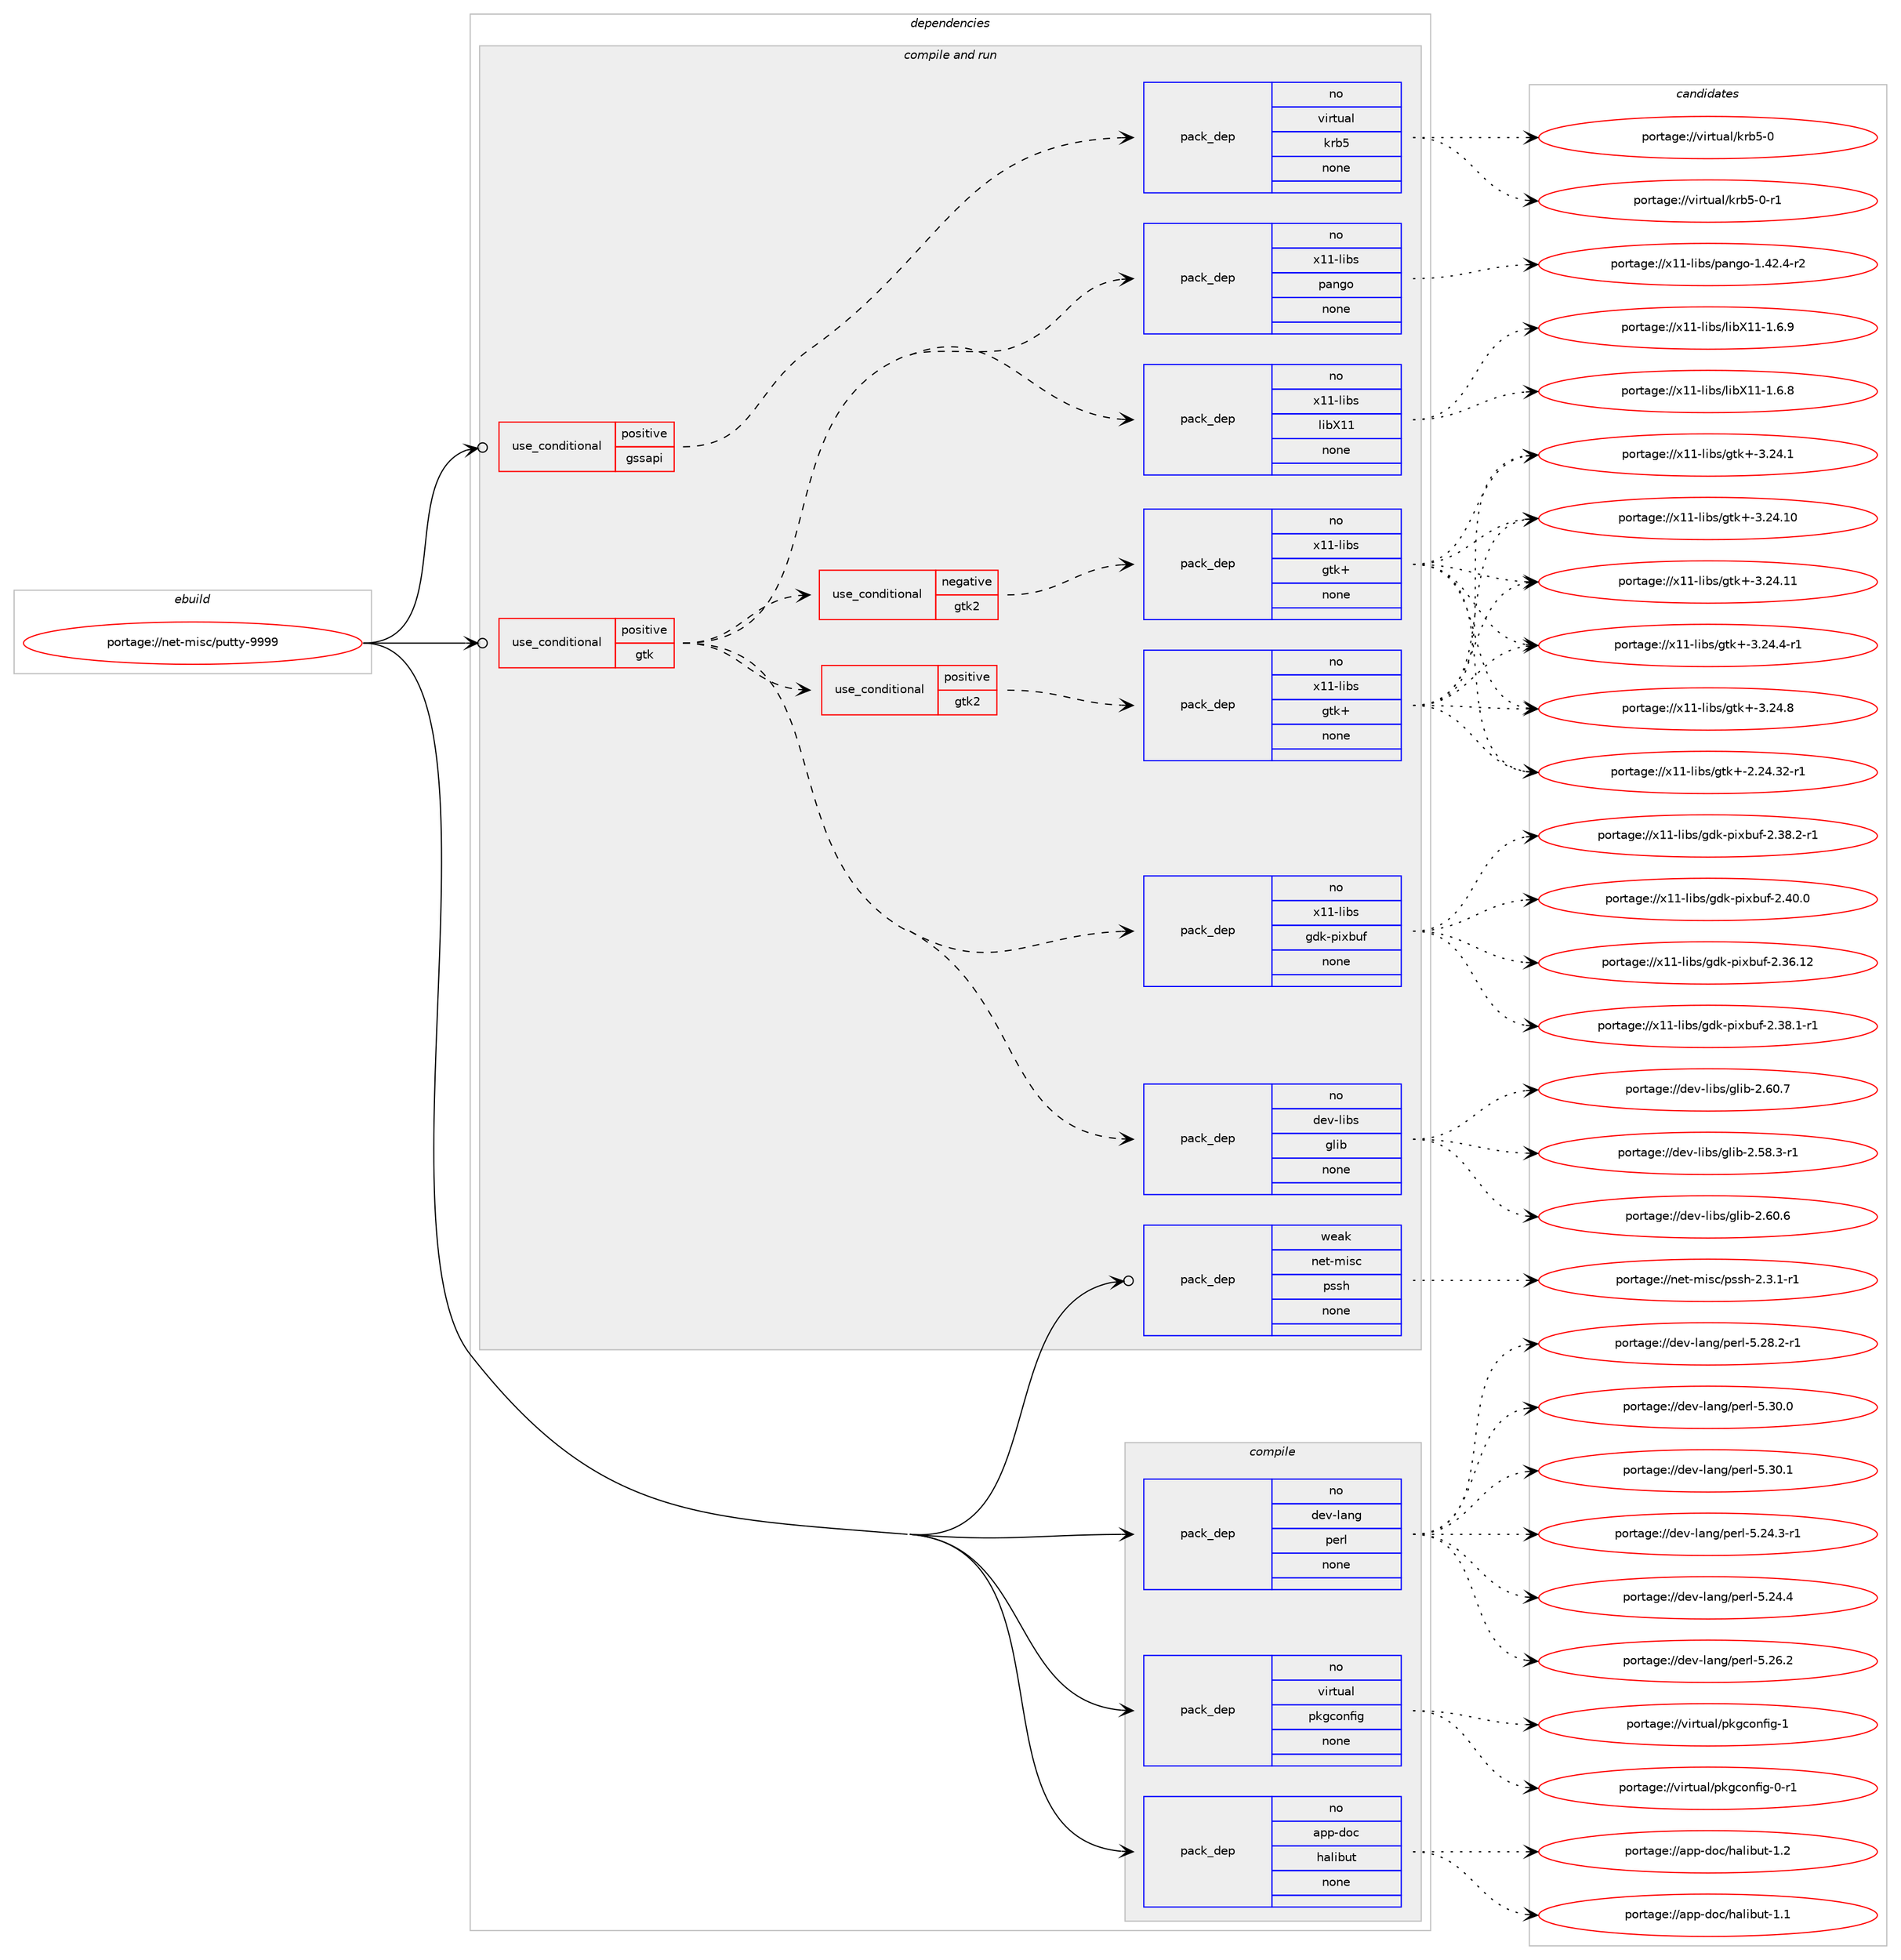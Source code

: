 digraph prolog {

# *************
# Graph options
# *************

newrank=true;
concentrate=true;
compound=true;
graph [rankdir=LR,fontname=Helvetica,fontsize=10,ranksep=1.5];#, ranksep=2.5, nodesep=0.2];
edge  [arrowhead=vee];
node  [fontname=Helvetica,fontsize=10];

# **********
# The ebuild
# **********

subgraph cluster_leftcol {
color=gray;
rank=same;
label=<<i>ebuild</i>>;
id [label="portage://net-misc/putty-9999", color=red, width=4, href="../net-misc/putty-9999.svg"];
}

# ****************
# The dependencies
# ****************

subgraph cluster_midcol {
color=gray;
label=<<i>dependencies</i>>;
subgraph cluster_compile {
fillcolor="#eeeeee";
style=filled;
label=<<i>compile</i>>;
subgraph pack270873 {
dependency369598 [label=<<TABLE BORDER="0" CELLBORDER="1" CELLSPACING="0" CELLPADDING="4" WIDTH="220"><TR><TD ROWSPAN="6" CELLPADDING="30">pack_dep</TD></TR><TR><TD WIDTH="110">no</TD></TR><TR><TD>app-doc</TD></TR><TR><TD>halibut</TD></TR><TR><TD>none</TD></TR><TR><TD></TD></TR></TABLE>>, shape=none, color=blue];
}
id:e -> dependency369598:w [weight=20,style="solid",arrowhead="vee"];
subgraph pack270874 {
dependency369599 [label=<<TABLE BORDER="0" CELLBORDER="1" CELLSPACING="0" CELLPADDING="4" WIDTH="220"><TR><TD ROWSPAN="6" CELLPADDING="30">pack_dep</TD></TR><TR><TD WIDTH="110">no</TD></TR><TR><TD>dev-lang</TD></TR><TR><TD>perl</TD></TR><TR><TD>none</TD></TR><TR><TD></TD></TR></TABLE>>, shape=none, color=blue];
}
id:e -> dependency369599:w [weight=20,style="solid",arrowhead="vee"];
subgraph pack270875 {
dependency369600 [label=<<TABLE BORDER="0" CELLBORDER="1" CELLSPACING="0" CELLPADDING="4" WIDTH="220"><TR><TD ROWSPAN="6" CELLPADDING="30">pack_dep</TD></TR><TR><TD WIDTH="110">no</TD></TR><TR><TD>virtual</TD></TR><TR><TD>pkgconfig</TD></TR><TR><TD>none</TD></TR><TR><TD></TD></TR></TABLE>>, shape=none, color=blue];
}
id:e -> dependency369600:w [weight=20,style="solid",arrowhead="vee"];
}
subgraph cluster_compileandrun {
fillcolor="#eeeeee";
style=filled;
label=<<i>compile and run</i>>;
subgraph cond92512 {
dependency369601 [label=<<TABLE BORDER="0" CELLBORDER="1" CELLSPACING="0" CELLPADDING="4"><TR><TD ROWSPAN="3" CELLPADDING="10">use_conditional</TD></TR><TR><TD>positive</TD></TR><TR><TD>gssapi</TD></TR></TABLE>>, shape=none, color=red];
subgraph pack270876 {
dependency369602 [label=<<TABLE BORDER="0" CELLBORDER="1" CELLSPACING="0" CELLPADDING="4" WIDTH="220"><TR><TD ROWSPAN="6" CELLPADDING="30">pack_dep</TD></TR><TR><TD WIDTH="110">no</TD></TR><TR><TD>virtual</TD></TR><TR><TD>krb5</TD></TR><TR><TD>none</TD></TR><TR><TD></TD></TR></TABLE>>, shape=none, color=blue];
}
dependency369601:e -> dependency369602:w [weight=20,style="dashed",arrowhead="vee"];
}
id:e -> dependency369601:w [weight=20,style="solid",arrowhead="odotvee"];
subgraph cond92513 {
dependency369603 [label=<<TABLE BORDER="0" CELLBORDER="1" CELLSPACING="0" CELLPADDING="4"><TR><TD ROWSPAN="3" CELLPADDING="10">use_conditional</TD></TR><TR><TD>positive</TD></TR><TR><TD>gtk</TD></TR></TABLE>>, shape=none, color=red];
subgraph pack270877 {
dependency369604 [label=<<TABLE BORDER="0" CELLBORDER="1" CELLSPACING="0" CELLPADDING="4" WIDTH="220"><TR><TD ROWSPAN="6" CELLPADDING="30">pack_dep</TD></TR><TR><TD WIDTH="110">no</TD></TR><TR><TD>dev-libs</TD></TR><TR><TD>glib</TD></TR><TR><TD>none</TD></TR><TR><TD></TD></TR></TABLE>>, shape=none, color=blue];
}
dependency369603:e -> dependency369604:w [weight=20,style="dashed",arrowhead="vee"];
subgraph pack270878 {
dependency369605 [label=<<TABLE BORDER="0" CELLBORDER="1" CELLSPACING="0" CELLPADDING="4" WIDTH="220"><TR><TD ROWSPAN="6" CELLPADDING="30">pack_dep</TD></TR><TR><TD WIDTH="110">no</TD></TR><TR><TD>x11-libs</TD></TR><TR><TD>gdk-pixbuf</TD></TR><TR><TD>none</TD></TR><TR><TD></TD></TR></TABLE>>, shape=none, color=blue];
}
dependency369603:e -> dependency369605:w [weight=20,style="dashed",arrowhead="vee"];
subgraph pack270879 {
dependency369606 [label=<<TABLE BORDER="0" CELLBORDER="1" CELLSPACING="0" CELLPADDING="4" WIDTH="220"><TR><TD ROWSPAN="6" CELLPADDING="30">pack_dep</TD></TR><TR><TD WIDTH="110">no</TD></TR><TR><TD>x11-libs</TD></TR><TR><TD>libX11</TD></TR><TR><TD>none</TD></TR><TR><TD></TD></TR></TABLE>>, shape=none, color=blue];
}
dependency369603:e -> dependency369606:w [weight=20,style="dashed",arrowhead="vee"];
subgraph pack270880 {
dependency369607 [label=<<TABLE BORDER="0" CELLBORDER="1" CELLSPACING="0" CELLPADDING="4" WIDTH="220"><TR><TD ROWSPAN="6" CELLPADDING="30">pack_dep</TD></TR><TR><TD WIDTH="110">no</TD></TR><TR><TD>x11-libs</TD></TR><TR><TD>pango</TD></TR><TR><TD>none</TD></TR><TR><TD></TD></TR></TABLE>>, shape=none, color=blue];
}
dependency369603:e -> dependency369607:w [weight=20,style="dashed",arrowhead="vee"];
subgraph cond92514 {
dependency369608 [label=<<TABLE BORDER="0" CELLBORDER="1" CELLSPACING="0" CELLPADDING="4"><TR><TD ROWSPAN="3" CELLPADDING="10">use_conditional</TD></TR><TR><TD>positive</TD></TR><TR><TD>gtk2</TD></TR></TABLE>>, shape=none, color=red];
subgraph pack270881 {
dependency369609 [label=<<TABLE BORDER="0" CELLBORDER="1" CELLSPACING="0" CELLPADDING="4" WIDTH="220"><TR><TD ROWSPAN="6" CELLPADDING="30">pack_dep</TD></TR><TR><TD WIDTH="110">no</TD></TR><TR><TD>x11-libs</TD></TR><TR><TD>gtk+</TD></TR><TR><TD>none</TD></TR><TR><TD></TD></TR></TABLE>>, shape=none, color=blue];
}
dependency369608:e -> dependency369609:w [weight=20,style="dashed",arrowhead="vee"];
}
dependency369603:e -> dependency369608:w [weight=20,style="dashed",arrowhead="vee"];
subgraph cond92515 {
dependency369610 [label=<<TABLE BORDER="0" CELLBORDER="1" CELLSPACING="0" CELLPADDING="4"><TR><TD ROWSPAN="3" CELLPADDING="10">use_conditional</TD></TR><TR><TD>negative</TD></TR><TR><TD>gtk2</TD></TR></TABLE>>, shape=none, color=red];
subgraph pack270882 {
dependency369611 [label=<<TABLE BORDER="0" CELLBORDER="1" CELLSPACING="0" CELLPADDING="4" WIDTH="220"><TR><TD ROWSPAN="6" CELLPADDING="30">pack_dep</TD></TR><TR><TD WIDTH="110">no</TD></TR><TR><TD>x11-libs</TD></TR><TR><TD>gtk+</TD></TR><TR><TD>none</TD></TR><TR><TD></TD></TR></TABLE>>, shape=none, color=blue];
}
dependency369610:e -> dependency369611:w [weight=20,style="dashed",arrowhead="vee"];
}
dependency369603:e -> dependency369610:w [weight=20,style="dashed",arrowhead="vee"];
}
id:e -> dependency369603:w [weight=20,style="solid",arrowhead="odotvee"];
subgraph pack270883 {
dependency369612 [label=<<TABLE BORDER="0" CELLBORDER="1" CELLSPACING="0" CELLPADDING="4" WIDTH="220"><TR><TD ROWSPAN="6" CELLPADDING="30">pack_dep</TD></TR><TR><TD WIDTH="110">weak</TD></TR><TR><TD>net-misc</TD></TR><TR><TD>pssh</TD></TR><TR><TD>none</TD></TR><TR><TD></TD></TR></TABLE>>, shape=none, color=blue];
}
id:e -> dependency369612:w [weight=20,style="solid",arrowhead="odotvee"];
}
subgraph cluster_run {
fillcolor="#eeeeee";
style=filled;
label=<<i>run</i>>;
}
}

# **************
# The candidates
# **************

subgraph cluster_choices {
rank=same;
color=gray;
label=<<i>candidates</i>>;

subgraph choice270873 {
color=black;
nodesep=1;
choiceportage97112112451001119947104971081059811711645494649 [label="portage://app-doc/halibut-1.1", color=red, width=4,href="../app-doc/halibut-1.1.svg"];
choiceportage97112112451001119947104971081059811711645494650 [label="portage://app-doc/halibut-1.2", color=red, width=4,href="../app-doc/halibut-1.2.svg"];
dependency369598:e -> choiceportage97112112451001119947104971081059811711645494649:w [style=dotted,weight="100"];
dependency369598:e -> choiceportage97112112451001119947104971081059811711645494650:w [style=dotted,weight="100"];
}
subgraph choice270874 {
color=black;
nodesep=1;
choiceportage100101118451089711010347112101114108455346505246514511449 [label="portage://dev-lang/perl-5.24.3-r1", color=red, width=4,href="../dev-lang/perl-5.24.3-r1.svg"];
choiceportage10010111845108971101034711210111410845534650524652 [label="portage://dev-lang/perl-5.24.4", color=red, width=4,href="../dev-lang/perl-5.24.4.svg"];
choiceportage10010111845108971101034711210111410845534650544650 [label="portage://dev-lang/perl-5.26.2", color=red, width=4,href="../dev-lang/perl-5.26.2.svg"];
choiceportage100101118451089711010347112101114108455346505646504511449 [label="portage://dev-lang/perl-5.28.2-r1", color=red, width=4,href="../dev-lang/perl-5.28.2-r1.svg"];
choiceportage10010111845108971101034711210111410845534651484648 [label="portage://dev-lang/perl-5.30.0", color=red, width=4,href="../dev-lang/perl-5.30.0.svg"];
choiceportage10010111845108971101034711210111410845534651484649 [label="portage://dev-lang/perl-5.30.1", color=red, width=4,href="../dev-lang/perl-5.30.1.svg"];
dependency369599:e -> choiceportage100101118451089711010347112101114108455346505246514511449:w [style=dotted,weight="100"];
dependency369599:e -> choiceportage10010111845108971101034711210111410845534650524652:w [style=dotted,weight="100"];
dependency369599:e -> choiceportage10010111845108971101034711210111410845534650544650:w [style=dotted,weight="100"];
dependency369599:e -> choiceportage100101118451089711010347112101114108455346505646504511449:w [style=dotted,weight="100"];
dependency369599:e -> choiceportage10010111845108971101034711210111410845534651484648:w [style=dotted,weight="100"];
dependency369599:e -> choiceportage10010111845108971101034711210111410845534651484649:w [style=dotted,weight="100"];
}
subgraph choice270875 {
color=black;
nodesep=1;
choiceportage11810511411611797108471121071039911111010210510345484511449 [label="portage://virtual/pkgconfig-0-r1", color=red, width=4,href="../virtual/pkgconfig-0-r1.svg"];
choiceportage1181051141161179710847112107103991111101021051034549 [label="portage://virtual/pkgconfig-1", color=red, width=4,href="../virtual/pkgconfig-1.svg"];
dependency369600:e -> choiceportage11810511411611797108471121071039911111010210510345484511449:w [style=dotted,weight="100"];
dependency369600:e -> choiceportage1181051141161179710847112107103991111101021051034549:w [style=dotted,weight="100"];
}
subgraph choice270876 {
color=black;
nodesep=1;
choiceportage118105114116117971084710711498534548 [label="portage://virtual/krb5-0", color=red, width=4,href="../virtual/krb5-0.svg"];
choiceportage1181051141161179710847107114985345484511449 [label="portage://virtual/krb5-0-r1", color=red, width=4,href="../virtual/krb5-0-r1.svg"];
dependency369602:e -> choiceportage118105114116117971084710711498534548:w [style=dotted,weight="100"];
dependency369602:e -> choiceportage1181051141161179710847107114985345484511449:w [style=dotted,weight="100"];
}
subgraph choice270877 {
color=black;
nodesep=1;
choiceportage10010111845108105981154710310810598455046535646514511449 [label="portage://dev-libs/glib-2.58.3-r1", color=red, width=4,href="../dev-libs/glib-2.58.3-r1.svg"];
choiceportage1001011184510810598115471031081059845504654484654 [label="portage://dev-libs/glib-2.60.6", color=red, width=4,href="../dev-libs/glib-2.60.6.svg"];
choiceportage1001011184510810598115471031081059845504654484655 [label="portage://dev-libs/glib-2.60.7", color=red, width=4,href="../dev-libs/glib-2.60.7.svg"];
dependency369604:e -> choiceportage10010111845108105981154710310810598455046535646514511449:w [style=dotted,weight="100"];
dependency369604:e -> choiceportage1001011184510810598115471031081059845504654484654:w [style=dotted,weight="100"];
dependency369604:e -> choiceportage1001011184510810598115471031081059845504654484655:w [style=dotted,weight="100"];
}
subgraph choice270878 {
color=black;
nodesep=1;
choiceportage120494945108105981154710310010745112105120981171024550465154464950 [label="portage://x11-libs/gdk-pixbuf-2.36.12", color=red, width=4,href="../x11-libs/gdk-pixbuf-2.36.12.svg"];
choiceportage12049494510810598115471031001074511210512098117102455046515646494511449 [label="portage://x11-libs/gdk-pixbuf-2.38.1-r1", color=red, width=4,href="../x11-libs/gdk-pixbuf-2.38.1-r1.svg"];
choiceportage12049494510810598115471031001074511210512098117102455046515646504511449 [label="portage://x11-libs/gdk-pixbuf-2.38.2-r1", color=red, width=4,href="../x11-libs/gdk-pixbuf-2.38.2-r1.svg"];
choiceportage1204949451081059811547103100107451121051209811710245504652484648 [label="portage://x11-libs/gdk-pixbuf-2.40.0", color=red, width=4,href="../x11-libs/gdk-pixbuf-2.40.0.svg"];
dependency369605:e -> choiceportage120494945108105981154710310010745112105120981171024550465154464950:w [style=dotted,weight="100"];
dependency369605:e -> choiceportage12049494510810598115471031001074511210512098117102455046515646494511449:w [style=dotted,weight="100"];
dependency369605:e -> choiceportage12049494510810598115471031001074511210512098117102455046515646504511449:w [style=dotted,weight="100"];
dependency369605:e -> choiceportage1204949451081059811547103100107451121051209811710245504652484648:w [style=dotted,weight="100"];
}
subgraph choice270879 {
color=black;
nodesep=1;
choiceportage120494945108105981154710810598884949454946544656 [label="portage://x11-libs/libX11-1.6.8", color=red, width=4,href="../x11-libs/libX11-1.6.8.svg"];
choiceportage120494945108105981154710810598884949454946544657 [label="portage://x11-libs/libX11-1.6.9", color=red, width=4,href="../x11-libs/libX11-1.6.9.svg"];
dependency369606:e -> choiceportage120494945108105981154710810598884949454946544656:w [style=dotted,weight="100"];
dependency369606:e -> choiceportage120494945108105981154710810598884949454946544657:w [style=dotted,weight="100"];
}
subgraph choice270880 {
color=black;
nodesep=1;
choiceportage120494945108105981154711297110103111454946525046524511450 [label="portage://x11-libs/pango-1.42.4-r2", color=red, width=4,href="../x11-libs/pango-1.42.4-r2.svg"];
dependency369607:e -> choiceportage120494945108105981154711297110103111454946525046524511450:w [style=dotted,weight="100"];
}
subgraph choice270881 {
color=black;
nodesep=1;
choiceportage12049494510810598115471031161074345504650524651504511449 [label="portage://x11-libs/gtk+-2.24.32-r1", color=red, width=4,href="../x11-libs/gtk+-2.24.32-r1.svg"];
choiceportage12049494510810598115471031161074345514650524649 [label="portage://x11-libs/gtk+-3.24.1", color=red, width=4,href="../x11-libs/gtk+-3.24.1.svg"];
choiceportage1204949451081059811547103116107434551465052464948 [label="portage://x11-libs/gtk+-3.24.10", color=red, width=4,href="../x11-libs/gtk+-3.24.10.svg"];
choiceportage1204949451081059811547103116107434551465052464949 [label="portage://x11-libs/gtk+-3.24.11", color=red, width=4,href="../x11-libs/gtk+-3.24.11.svg"];
choiceportage120494945108105981154710311610743455146505246524511449 [label="portage://x11-libs/gtk+-3.24.4-r1", color=red, width=4,href="../x11-libs/gtk+-3.24.4-r1.svg"];
choiceportage12049494510810598115471031161074345514650524656 [label="portage://x11-libs/gtk+-3.24.8", color=red, width=4,href="../x11-libs/gtk+-3.24.8.svg"];
dependency369609:e -> choiceportage12049494510810598115471031161074345504650524651504511449:w [style=dotted,weight="100"];
dependency369609:e -> choiceportage12049494510810598115471031161074345514650524649:w [style=dotted,weight="100"];
dependency369609:e -> choiceportage1204949451081059811547103116107434551465052464948:w [style=dotted,weight="100"];
dependency369609:e -> choiceportage1204949451081059811547103116107434551465052464949:w [style=dotted,weight="100"];
dependency369609:e -> choiceportage120494945108105981154710311610743455146505246524511449:w [style=dotted,weight="100"];
dependency369609:e -> choiceportage12049494510810598115471031161074345514650524656:w [style=dotted,weight="100"];
}
subgraph choice270882 {
color=black;
nodesep=1;
choiceportage12049494510810598115471031161074345504650524651504511449 [label="portage://x11-libs/gtk+-2.24.32-r1", color=red, width=4,href="../x11-libs/gtk+-2.24.32-r1.svg"];
choiceportage12049494510810598115471031161074345514650524649 [label="portage://x11-libs/gtk+-3.24.1", color=red, width=4,href="../x11-libs/gtk+-3.24.1.svg"];
choiceportage1204949451081059811547103116107434551465052464948 [label="portage://x11-libs/gtk+-3.24.10", color=red, width=4,href="../x11-libs/gtk+-3.24.10.svg"];
choiceportage1204949451081059811547103116107434551465052464949 [label="portage://x11-libs/gtk+-3.24.11", color=red, width=4,href="../x11-libs/gtk+-3.24.11.svg"];
choiceportage120494945108105981154710311610743455146505246524511449 [label="portage://x11-libs/gtk+-3.24.4-r1", color=red, width=4,href="../x11-libs/gtk+-3.24.4-r1.svg"];
choiceportage12049494510810598115471031161074345514650524656 [label="portage://x11-libs/gtk+-3.24.8", color=red, width=4,href="../x11-libs/gtk+-3.24.8.svg"];
dependency369611:e -> choiceportage12049494510810598115471031161074345504650524651504511449:w [style=dotted,weight="100"];
dependency369611:e -> choiceportage12049494510810598115471031161074345514650524649:w [style=dotted,weight="100"];
dependency369611:e -> choiceportage1204949451081059811547103116107434551465052464948:w [style=dotted,weight="100"];
dependency369611:e -> choiceportage1204949451081059811547103116107434551465052464949:w [style=dotted,weight="100"];
dependency369611:e -> choiceportage120494945108105981154710311610743455146505246524511449:w [style=dotted,weight="100"];
dependency369611:e -> choiceportage12049494510810598115471031161074345514650524656:w [style=dotted,weight="100"];
}
subgraph choice270883 {
color=black;
nodesep=1;
choiceportage1101011164510910511599471121151151044550465146494511449 [label="portage://net-misc/pssh-2.3.1-r1", color=red, width=4,href="../net-misc/pssh-2.3.1-r1.svg"];
dependency369612:e -> choiceportage1101011164510910511599471121151151044550465146494511449:w [style=dotted,weight="100"];
}
}

}
